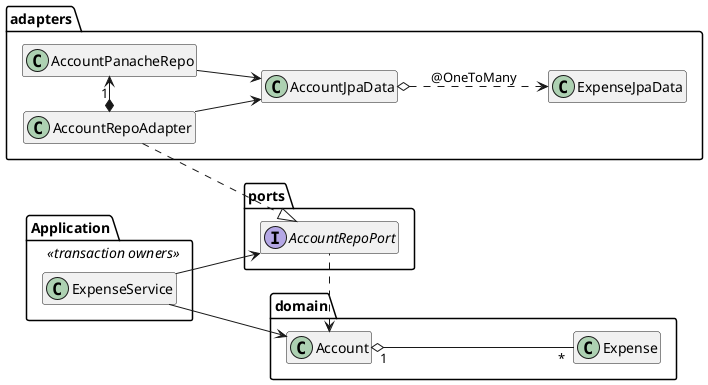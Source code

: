 @startuml

hide empty members
left to right direction

package adapters {

    class AccountRepoAdapter

    class AccountPanacheRepo
    class AccountJpaData
    AccountRepoAdapter -u-> AccountJpaData
    AccountRepoAdapter *-> "1" AccountPanacheRepo

    class ExpenseJpaData

    AccountJpaData o..> ExpenseJpaData: @OneToMany
    AccountPanacheRepo --> AccountJpaData
}

package ports {
    interface AccountRepoPort

}

package Application <<transaction owners>> {
    class ExpenseService
}

package domain {
    class Expense
    class Account

    Account "1" o-- "*" Expense
}

ExpenseService -down-> Account
ExpenseService --> AccountRepoPort
AccountRepoAdapter ..|> AccountRepoPort
AccountRepoPort .left.> Account

@enduml